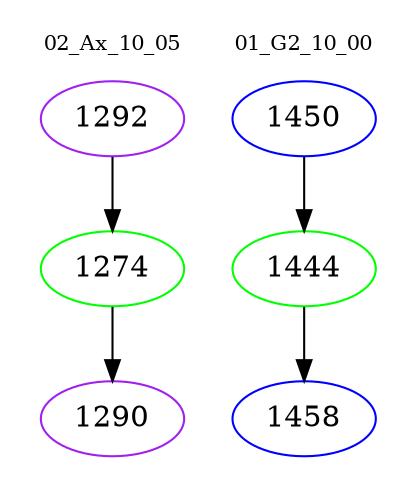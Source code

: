 digraph{
subgraph cluster_0 {
color = white
label = "02_Ax_10_05";
fontsize=10;
T0_1292 [label="1292", color="purple"]
T0_1292 -> T0_1274 [color="black"]
T0_1274 [label="1274", color="green"]
T0_1274 -> T0_1290 [color="black"]
T0_1290 [label="1290", color="purple"]
}
subgraph cluster_1 {
color = white
label = "01_G2_10_00";
fontsize=10;
T1_1450 [label="1450", color="blue"]
T1_1450 -> T1_1444 [color="black"]
T1_1444 [label="1444", color="green"]
T1_1444 -> T1_1458 [color="black"]
T1_1458 [label="1458", color="blue"]
}
}
